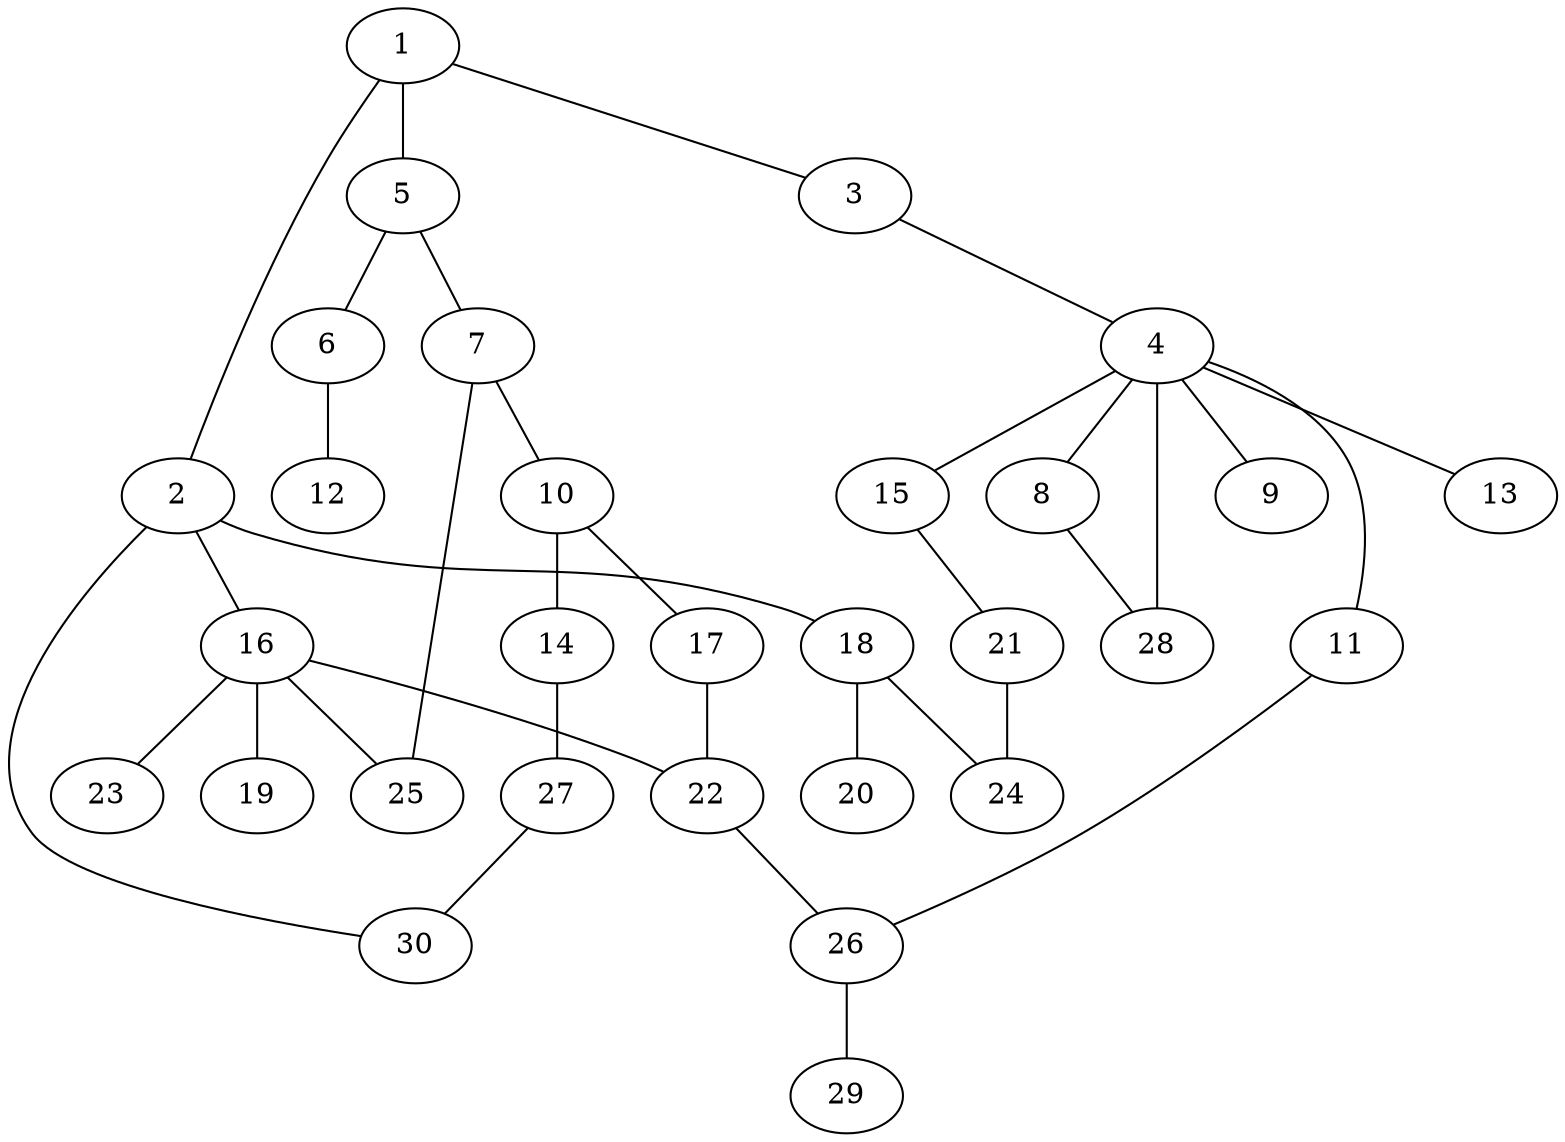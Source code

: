 graph graphname {1--2
1--3
1--5
2--16
2--18
2--30
3--4
4--8
4--9
4--11
4--13
4--15
4--28
5--6
5--7
6--12
7--10
7--25
8--28
10--14
10--17
11--26
14--27
15--21
16--19
16--22
16--23
16--25
17--22
18--20
18--24
21--24
22--26
26--29
27--30
}